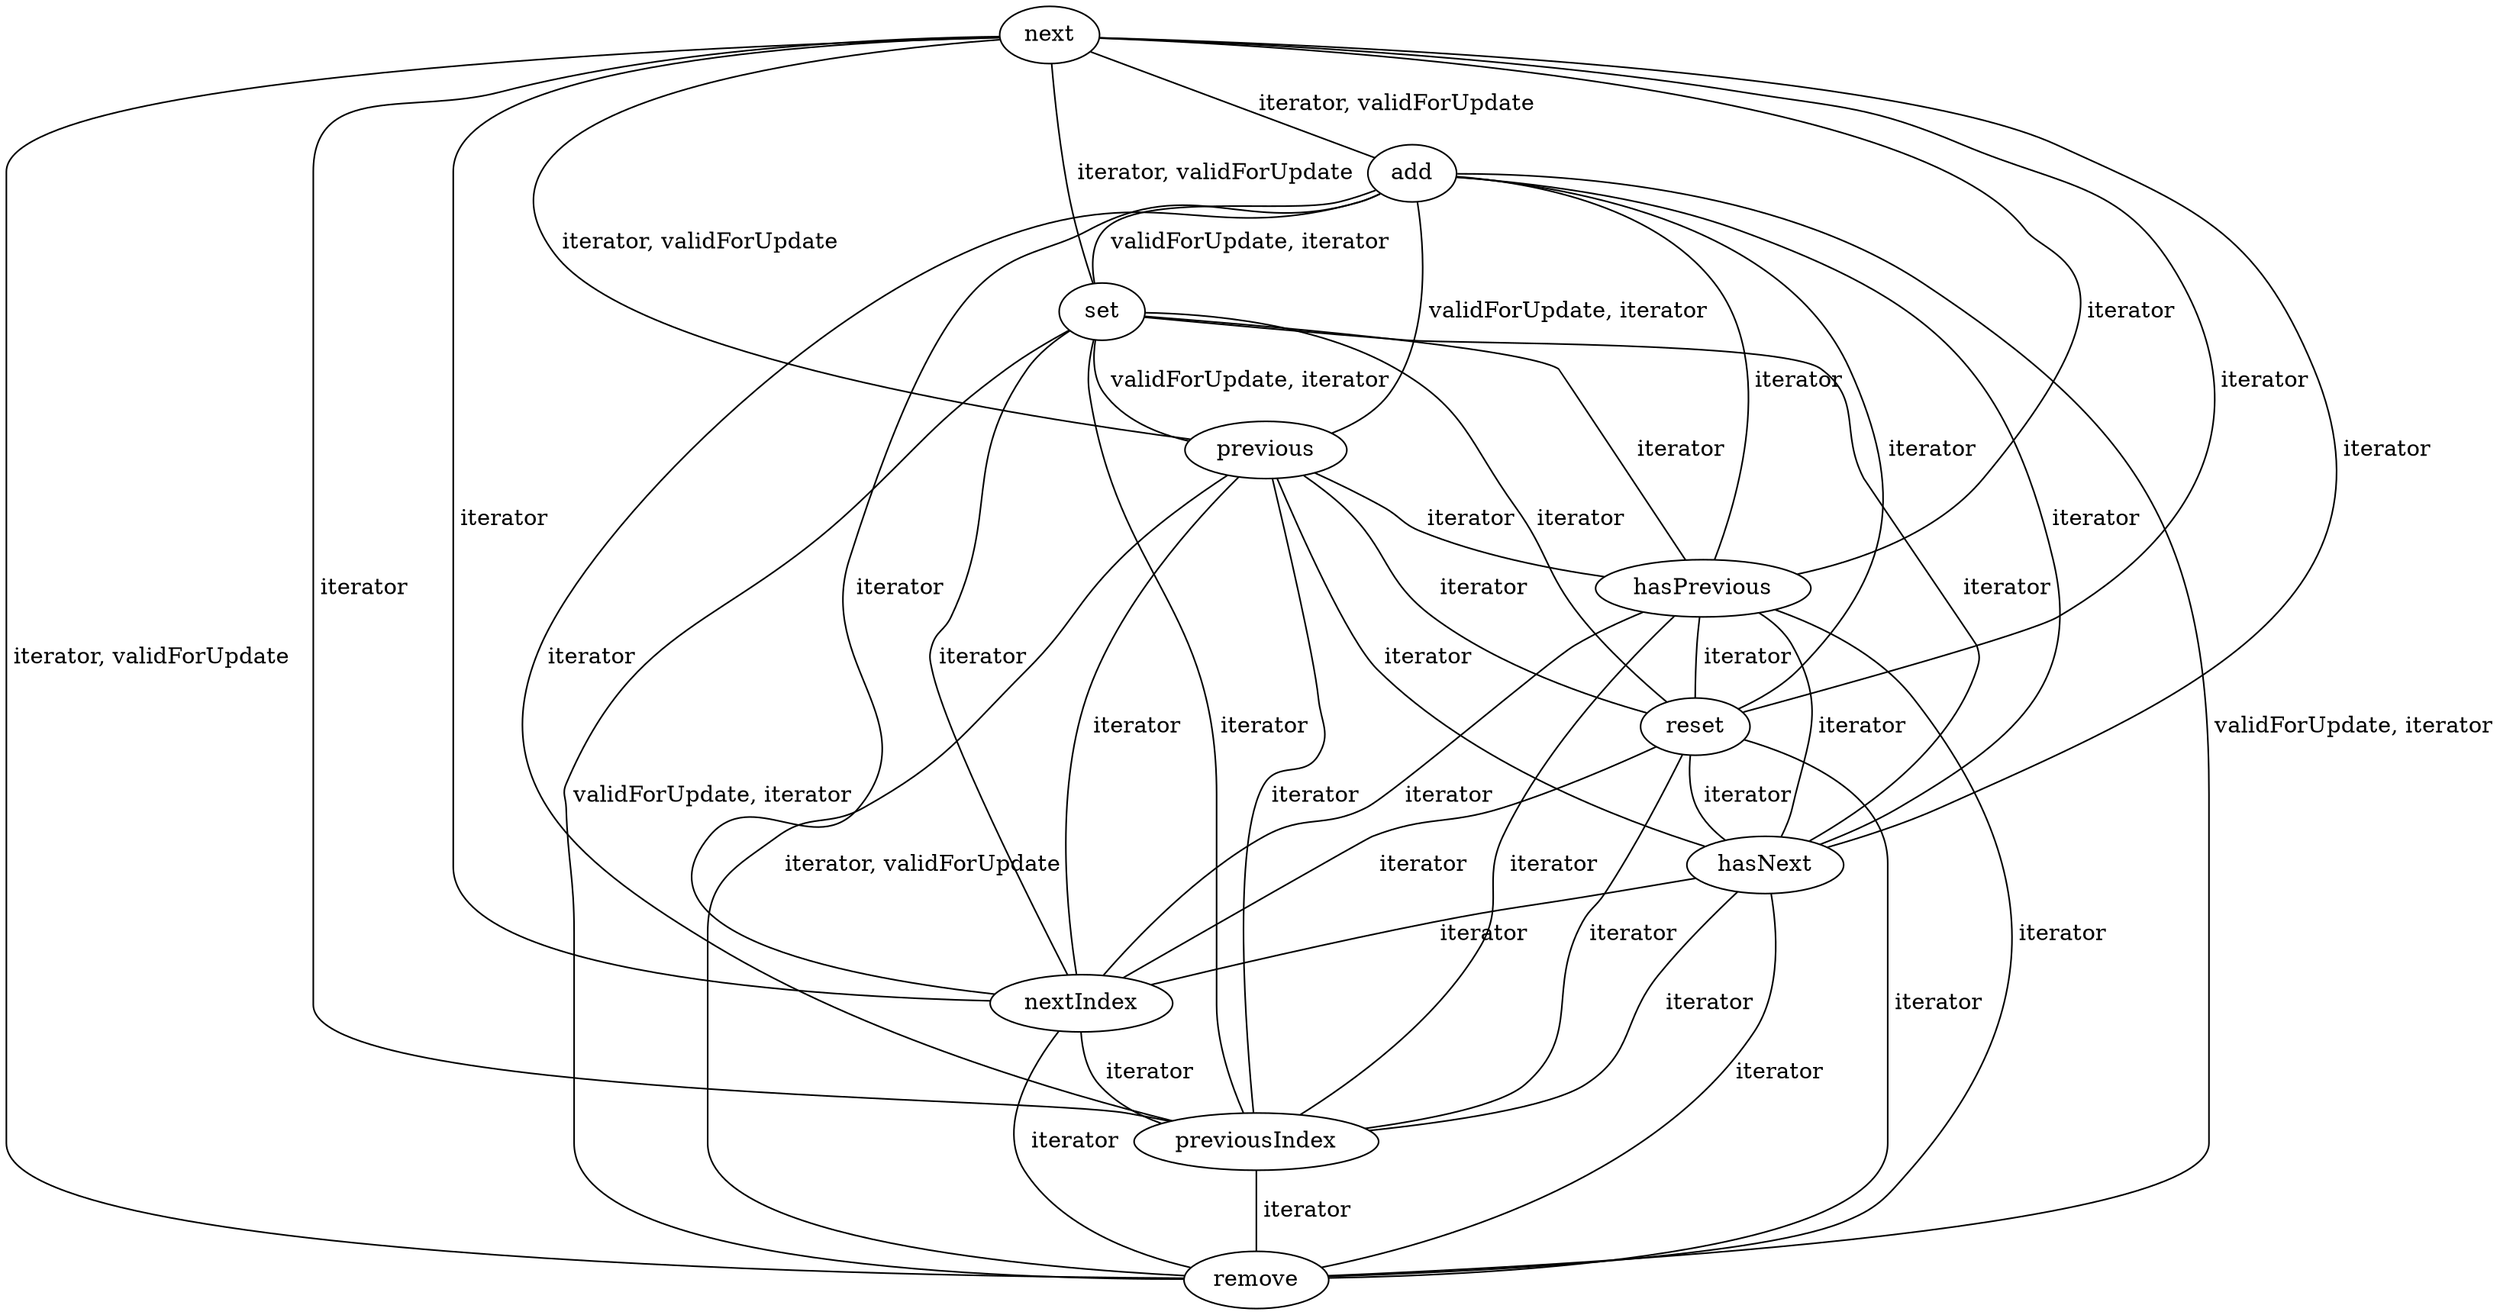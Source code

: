 digraph G {
next;
add;
set;
previous;
hasPrevious;
reset;
hasNext;
nextIndex;
previousIndex;
remove;
next -> add [label=" iterator, validForUpdate", dir=none];
next -> set [label=" iterator, validForUpdate", dir=none];
next -> previous [label=" iterator, validForUpdate", dir=none];
next -> hasPrevious [label=" iterator", dir=none];
next -> reset [label=" iterator", dir=none];
next -> hasNext [label=" iterator", dir=none];
next -> nextIndex [label=" iterator", dir=none];
next -> previousIndex [label=" iterator", dir=none];
next -> remove [label=" iterator, validForUpdate", dir=none];
add -> set [label=" validForUpdate, iterator", dir=none];
add -> previous [label=" validForUpdate, iterator", dir=none];
add -> hasPrevious [label=" iterator", dir=none];
add -> reset [label=" iterator", dir=none];
add -> hasNext [label=" iterator", dir=none];
add -> nextIndex [label=" iterator", dir=none];
add -> previousIndex [label=" iterator", dir=none];
add -> remove [label=" validForUpdate, iterator", dir=none];
set -> previous [label=" validForUpdate, iterator", dir=none];
set -> hasPrevious [label=" iterator", dir=none];
set -> reset [label=" iterator", dir=none];
set -> hasNext [label=" iterator", dir=none];
set -> nextIndex [label=" iterator", dir=none];
set -> previousIndex [label=" iterator", dir=none];
set -> remove [label=" validForUpdate, iterator", dir=none];
previous -> hasPrevious [label=" iterator", dir=none];
previous -> reset [label=" iterator", dir=none];
previous -> hasNext [label=" iterator", dir=none];
previous -> nextIndex [label=" iterator", dir=none];
previous -> previousIndex [label=" iterator", dir=none];
previous -> remove [label=" iterator, validForUpdate", dir=none];
hasPrevious -> reset [label=" iterator", dir=none];
hasPrevious -> hasNext [label=" iterator", dir=none];
hasPrevious -> nextIndex [label=" iterator", dir=none];
hasPrevious -> previousIndex [label=" iterator", dir=none];
hasPrevious -> remove [label=" iterator", dir=none];
reset -> hasNext [label=" iterator", dir=none];
reset -> nextIndex [label=" iterator", dir=none];
reset -> previousIndex [label=" iterator", dir=none];
reset -> remove [label=" iterator", dir=none];
hasNext -> nextIndex [label=" iterator", dir=none];
hasNext -> previousIndex [label=" iterator", dir=none];
hasNext -> remove [label=" iterator", dir=none];
nextIndex -> previousIndex [label=" iterator", dir=none];
nextIndex -> remove [label=" iterator", dir=none];
previousIndex -> remove [label=" iterator", dir=none];
}